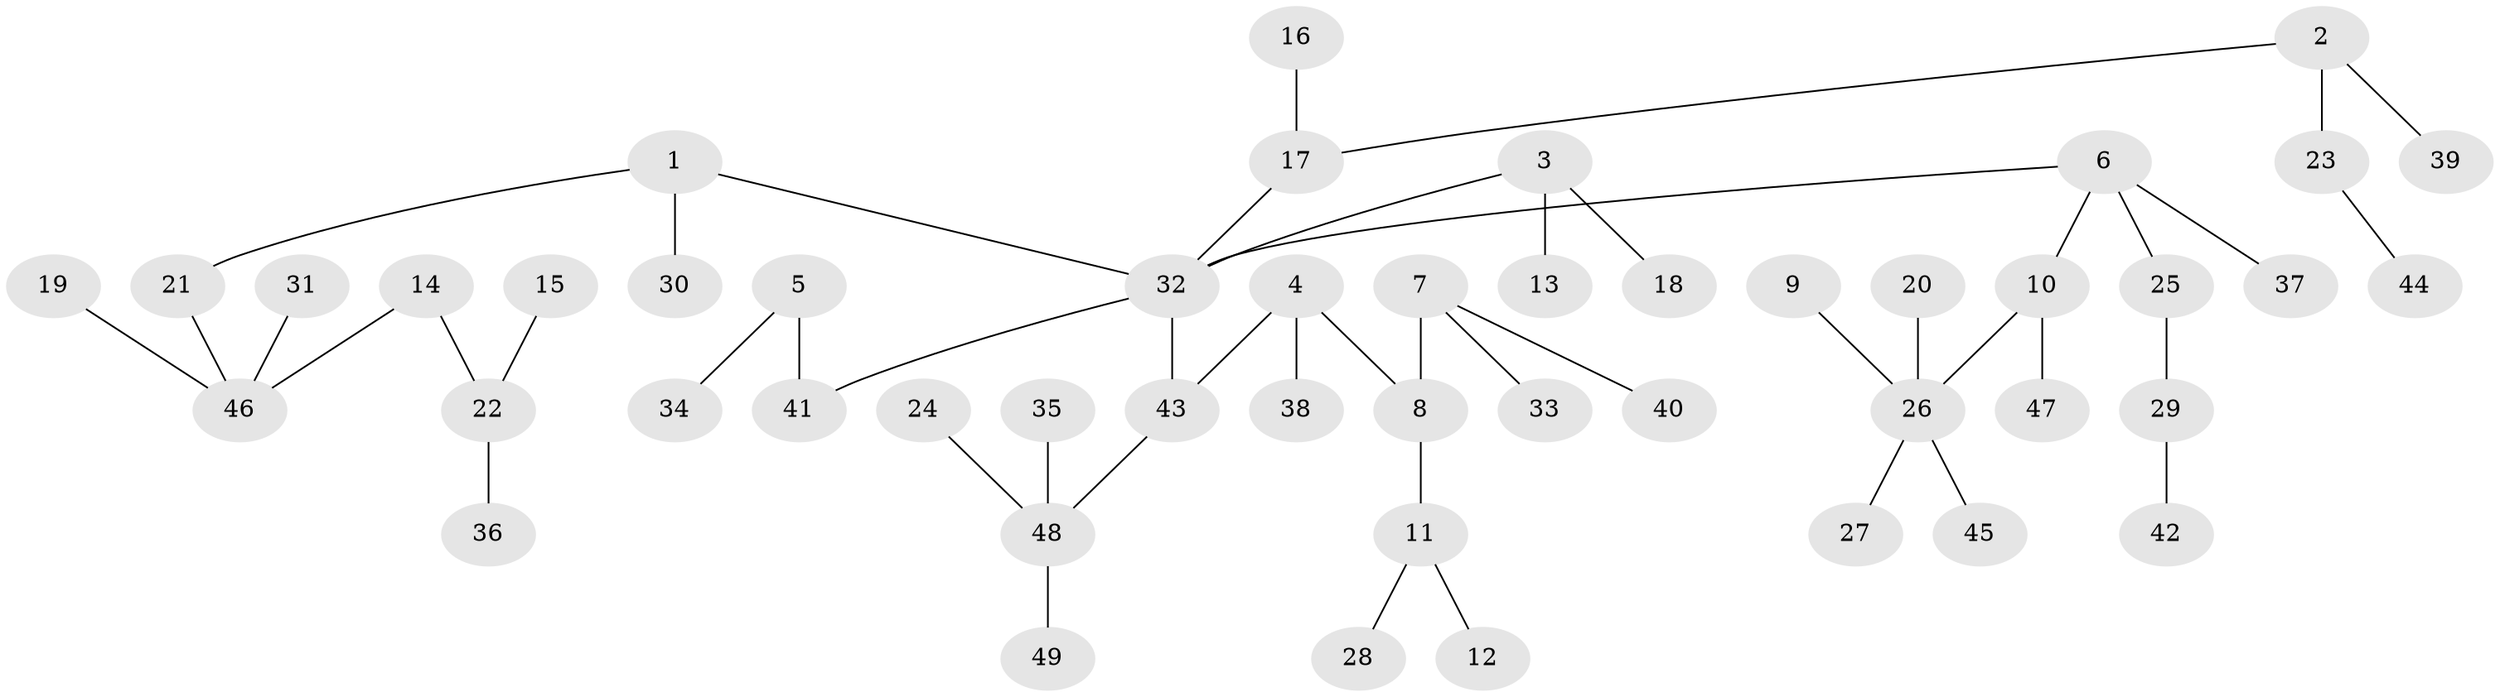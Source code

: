 // original degree distribution, {3: 0.11224489795918367, 8: 0.01020408163265306, 5: 0.02040816326530612, 4: 0.09183673469387756, 6: 0.01020408163265306, 7: 0.01020408163265306, 2: 0.21428571428571427, 1: 0.5306122448979592}
// Generated by graph-tools (version 1.1) at 2025/02/03/09/25 03:02:19]
// undirected, 49 vertices, 48 edges
graph export_dot {
graph [start="1"]
  node [color=gray90,style=filled];
  1;
  2;
  3;
  4;
  5;
  6;
  7;
  8;
  9;
  10;
  11;
  12;
  13;
  14;
  15;
  16;
  17;
  18;
  19;
  20;
  21;
  22;
  23;
  24;
  25;
  26;
  27;
  28;
  29;
  30;
  31;
  32;
  33;
  34;
  35;
  36;
  37;
  38;
  39;
  40;
  41;
  42;
  43;
  44;
  45;
  46;
  47;
  48;
  49;
  1 -- 21 [weight=1.0];
  1 -- 30 [weight=1.0];
  1 -- 32 [weight=1.0];
  2 -- 17 [weight=1.0];
  2 -- 23 [weight=1.0];
  2 -- 39 [weight=1.0];
  3 -- 13 [weight=1.0];
  3 -- 18 [weight=1.0];
  3 -- 32 [weight=1.0];
  4 -- 8 [weight=1.0];
  4 -- 38 [weight=1.0];
  4 -- 43 [weight=1.0];
  5 -- 34 [weight=1.0];
  5 -- 41 [weight=1.0];
  6 -- 10 [weight=1.0];
  6 -- 25 [weight=1.0];
  6 -- 32 [weight=1.0];
  6 -- 37 [weight=1.0];
  7 -- 8 [weight=1.0];
  7 -- 33 [weight=1.0];
  7 -- 40 [weight=1.0];
  8 -- 11 [weight=1.0];
  9 -- 26 [weight=1.0];
  10 -- 26 [weight=1.0];
  10 -- 47 [weight=1.0];
  11 -- 12 [weight=1.0];
  11 -- 28 [weight=1.0];
  14 -- 22 [weight=1.0];
  14 -- 46 [weight=1.0];
  15 -- 22 [weight=1.0];
  16 -- 17 [weight=1.0];
  17 -- 32 [weight=1.0];
  19 -- 46 [weight=1.0];
  20 -- 26 [weight=1.0];
  21 -- 46 [weight=1.0];
  22 -- 36 [weight=1.0];
  23 -- 44 [weight=1.0];
  24 -- 48 [weight=1.0];
  25 -- 29 [weight=1.0];
  26 -- 27 [weight=1.0];
  26 -- 45 [weight=1.0];
  29 -- 42 [weight=1.0];
  31 -- 46 [weight=1.0];
  32 -- 41 [weight=1.0];
  32 -- 43 [weight=1.0];
  35 -- 48 [weight=1.0];
  43 -- 48 [weight=1.0];
  48 -- 49 [weight=1.0];
}
